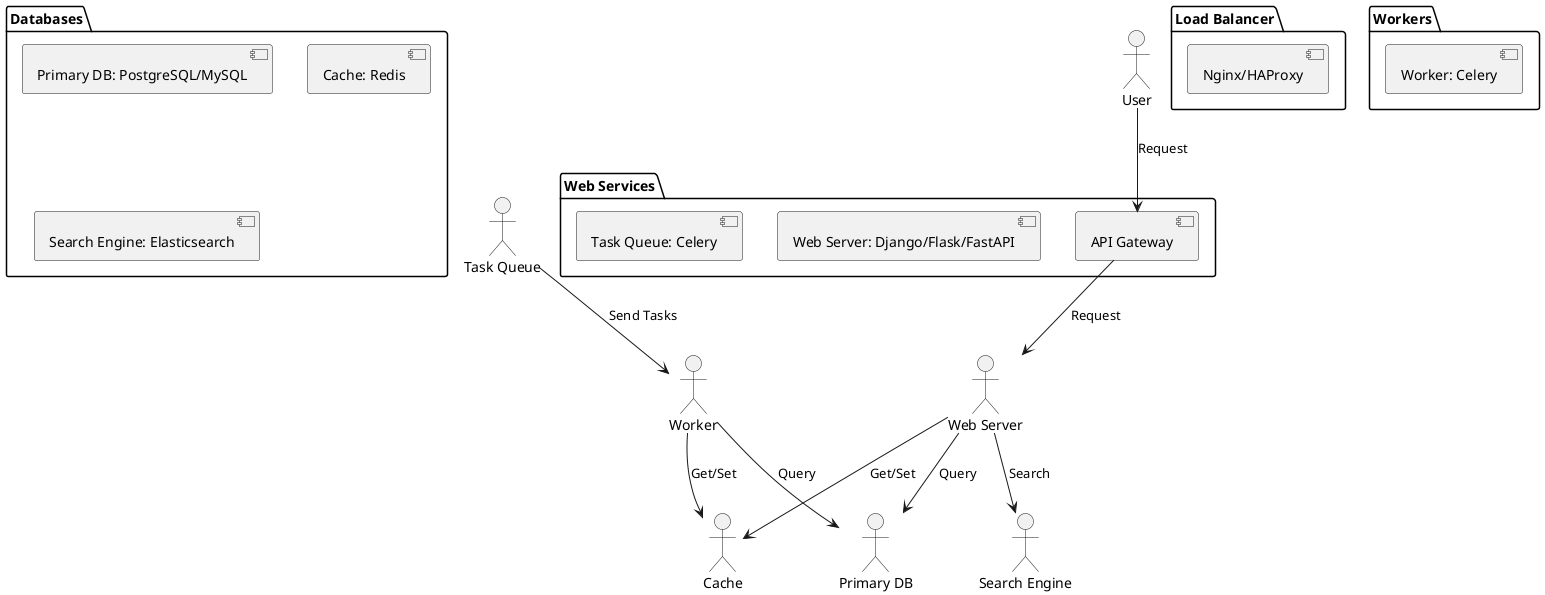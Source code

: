 @startuml

package "Web Services" {
  [API Gateway]
  [Web Server: Django/Flask/FastAPI]
  [Task Queue: Celery]
}

package "Databases" {
  [Primary DB: PostgreSQL/MySQL]
  [Cache: Redis]
  [Search Engine: Elasticsearch]
}

package "Load Balancer" {
  [Nginx/HAProxy]
}

package "Workers" {
  [Worker: Celery]
}

actor User

User --> "API Gateway": Request
"API Gateway" --> "Web Server": Request
"Web Server" --> "Primary DB": Query
"Web Server" --> "Cache": Get/Set
"Web Server" --> "Search Engine": Search
"Task Queue" --> "Worker": Send Tasks
"Worker" --> "Primary DB": Query
"Worker" --> "Cache": Get/Set

@enduml

